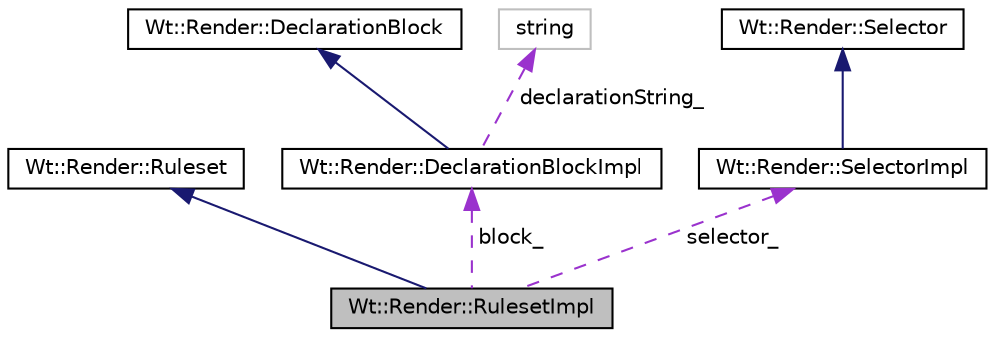 digraph "Wt::Render::RulesetImpl"
{
 // LATEX_PDF_SIZE
  edge [fontname="Helvetica",fontsize="10",labelfontname="Helvetica",labelfontsize="10"];
  node [fontname="Helvetica",fontsize="10",shape=record];
  Node1 [label="Wt::Render::RulesetImpl",height=0.2,width=0.4,color="black", fillcolor="grey75", style="filled", fontcolor="black",tooltip=" "];
  Node2 -> Node1 [dir="back",color="midnightblue",fontsize="10",style="solid",fontname="Helvetica"];
  Node2 [label="Wt::Render::Ruleset",height=0.2,width=0.4,color="black", fillcolor="white", style="filled",URL="$classWt_1_1Render_1_1Ruleset.html",tooltip=" "];
  Node3 -> Node1 [dir="back",color="darkorchid3",fontsize="10",style="dashed",label=" block_" ,fontname="Helvetica"];
  Node3 [label="Wt::Render::DeclarationBlockImpl",height=0.2,width=0.4,color="black", fillcolor="white", style="filled",URL="$classWt_1_1Render_1_1DeclarationBlockImpl.html",tooltip=" "];
  Node4 -> Node3 [dir="back",color="midnightblue",fontsize="10",style="solid",fontname="Helvetica"];
  Node4 [label="Wt::Render::DeclarationBlock",height=0.2,width=0.4,color="black", fillcolor="white", style="filled",URL="$classWt_1_1Render_1_1DeclarationBlock.html",tooltip=" "];
  Node5 -> Node3 [dir="back",color="darkorchid3",fontsize="10",style="dashed",label=" declarationString_" ,fontname="Helvetica"];
  Node5 [label="string",height=0.2,width=0.4,color="grey75", fillcolor="white", style="filled",tooltip=" "];
  Node6 -> Node1 [dir="back",color="darkorchid3",fontsize="10",style="dashed",label=" selector_" ,fontname="Helvetica"];
  Node6 [label="Wt::Render::SelectorImpl",height=0.2,width=0.4,color="black", fillcolor="white", style="filled",URL="$classWt_1_1Render_1_1SelectorImpl.html",tooltip=" "];
  Node7 -> Node6 [dir="back",color="midnightblue",fontsize="10",style="solid",fontname="Helvetica"];
  Node7 [label="Wt::Render::Selector",height=0.2,width=0.4,color="black", fillcolor="white", style="filled",URL="$classWt_1_1Render_1_1Selector.html",tooltip=" "];
}
